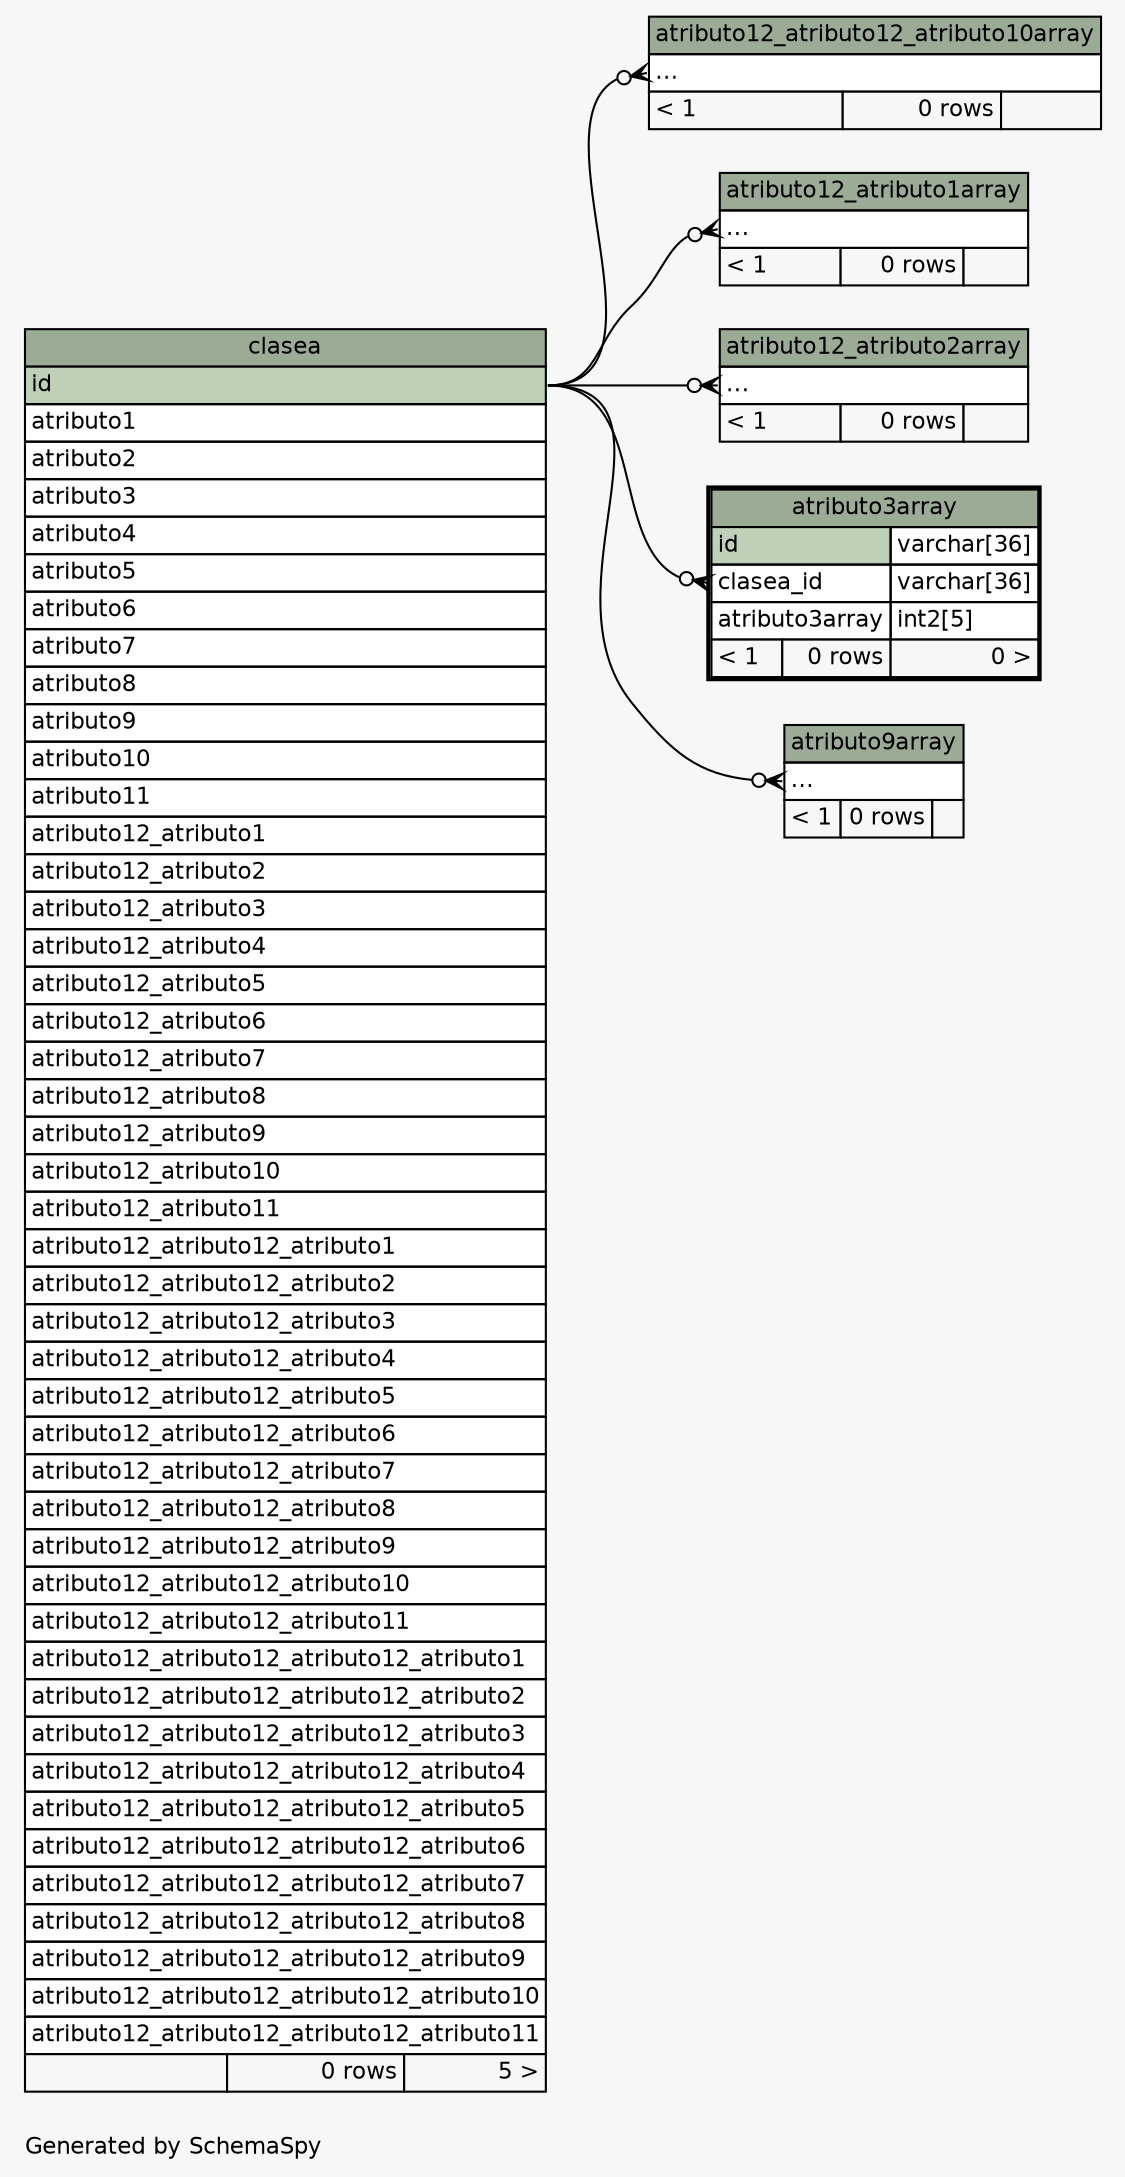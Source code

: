 // dot 2.38.0 on Windows 10 10.0
// SchemaSpy rev 590
digraph "twoDegreesRelationshipsDiagram" {
  graph [
    rankdir="RL"
    bgcolor="#f7f7f7"
    label="\nGenerated by SchemaSpy"
    labeljust="l"
    nodesep="0.18"
    ranksep="0.46"
    fontname="Helvetica"
    fontsize="11"
  ];
  node [
    fontname="Helvetica"
    fontsize="11"
    shape="plaintext"
  ];
  edge [
    arrowsize="0.8"
  ];
  "atributo12_atributo12_atributo10array":"elipses":w -> "clasea":"id":e [arrowhead=none dir=back arrowtail=crowodot];
  "atributo12_atributo1array":"elipses":w -> "clasea":"id":e [arrowhead=none dir=back arrowtail=crowodot];
  "atributo12_atributo2array":"elipses":w -> "clasea":"id":e [arrowhead=none dir=back arrowtail=crowodot];
  "atributo3array":"clasea_id":w -> "clasea":"id":e [arrowhead=none dir=back arrowtail=crowodot];
  "atributo9array":"elipses":w -> "clasea":"id":e [arrowhead=none dir=back arrowtail=crowodot];
  "atributo12_atributo12_atributo10array" [
    label=<
    <TABLE BORDER="0" CELLBORDER="1" CELLSPACING="0" BGCOLOR="#ffffff">
      <TR><TD COLSPAN="3" BGCOLOR="#9bab96" ALIGN="CENTER">atributo12_atributo12_atributo10array</TD></TR>
      <TR><TD PORT="elipses" COLSPAN="3" ALIGN="LEFT">...</TD></TR>
      <TR><TD ALIGN="LEFT" BGCOLOR="#f7f7f7">&lt; 1</TD><TD ALIGN="RIGHT" BGCOLOR="#f7f7f7">0 rows</TD><TD ALIGN="RIGHT" BGCOLOR="#f7f7f7">  </TD></TR>
    </TABLE>>
    URL="atributo12_atributo12_atributo10array.html"
    tooltip="atributo12_atributo12_atributo10array"
  ];
  "atributo12_atributo1array" [
    label=<
    <TABLE BORDER="0" CELLBORDER="1" CELLSPACING="0" BGCOLOR="#ffffff">
      <TR><TD COLSPAN="3" BGCOLOR="#9bab96" ALIGN="CENTER">atributo12_atributo1array</TD></TR>
      <TR><TD PORT="elipses" COLSPAN="3" ALIGN="LEFT">...</TD></TR>
      <TR><TD ALIGN="LEFT" BGCOLOR="#f7f7f7">&lt; 1</TD><TD ALIGN="RIGHT" BGCOLOR="#f7f7f7">0 rows</TD><TD ALIGN="RIGHT" BGCOLOR="#f7f7f7">  </TD></TR>
    </TABLE>>
    URL="atributo12_atributo1array.html"
    tooltip="atributo12_atributo1array"
  ];
  "atributo12_atributo2array" [
    label=<
    <TABLE BORDER="0" CELLBORDER="1" CELLSPACING="0" BGCOLOR="#ffffff">
      <TR><TD COLSPAN="3" BGCOLOR="#9bab96" ALIGN="CENTER">atributo12_atributo2array</TD></TR>
      <TR><TD PORT="elipses" COLSPAN="3" ALIGN="LEFT">...</TD></TR>
      <TR><TD ALIGN="LEFT" BGCOLOR="#f7f7f7">&lt; 1</TD><TD ALIGN="RIGHT" BGCOLOR="#f7f7f7">0 rows</TD><TD ALIGN="RIGHT" BGCOLOR="#f7f7f7">  </TD></TR>
    </TABLE>>
    URL="atributo12_atributo2array.html"
    tooltip="atributo12_atributo2array"
  ];
  "atributo3array" [
    label=<
    <TABLE BORDER="2" CELLBORDER="1" CELLSPACING="0" BGCOLOR="#ffffff">
      <TR><TD COLSPAN="3" BGCOLOR="#9bab96" ALIGN="CENTER">atributo3array</TD></TR>
      <TR><TD PORT="id" COLSPAN="2" BGCOLOR="#bed1b8" ALIGN="LEFT">id</TD><TD PORT="id.type" ALIGN="LEFT">varchar[36]</TD></TR>
      <TR><TD PORT="clasea_id" COLSPAN="2" ALIGN="LEFT">clasea_id</TD><TD PORT="clasea_id.type" ALIGN="LEFT">varchar[36]</TD></TR>
      <TR><TD PORT="atributo3array" COLSPAN="2" ALIGN="LEFT">atributo3array</TD><TD PORT="atributo3array.type" ALIGN="LEFT">int2[5]</TD></TR>
      <TR><TD ALIGN="LEFT" BGCOLOR="#f7f7f7">&lt; 1</TD><TD ALIGN="RIGHT" BGCOLOR="#f7f7f7">0 rows</TD><TD ALIGN="RIGHT" BGCOLOR="#f7f7f7">0 &gt;</TD></TR>
    </TABLE>>
    URL="atributo3array.html"
    tooltip="atributo3array"
  ];
  "atributo9array" [
    label=<
    <TABLE BORDER="0" CELLBORDER="1" CELLSPACING="0" BGCOLOR="#ffffff">
      <TR><TD COLSPAN="3" BGCOLOR="#9bab96" ALIGN="CENTER">atributo9array</TD></TR>
      <TR><TD PORT="elipses" COLSPAN="3" ALIGN="LEFT">...</TD></TR>
      <TR><TD ALIGN="LEFT" BGCOLOR="#f7f7f7">&lt; 1</TD><TD ALIGN="RIGHT" BGCOLOR="#f7f7f7">0 rows</TD><TD ALIGN="RIGHT" BGCOLOR="#f7f7f7">  </TD></TR>
    </TABLE>>
    URL="atributo9array.html"
    tooltip="atributo9array"
  ];
  "clasea" [
    label=<
    <TABLE BORDER="0" CELLBORDER="1" CELLSPACING="0" BGCOLOR="#ffffff">
      <TR><TD COLSPAN="3" BGCOLOR="#9bab96" ALIGN="CENTER">clasea</TD></TR>
      <TR><TD PORT="id" COLSPAN="3" BGCOLOR="#bed1b8" ALIGN="LEFT">id</TD></TR>
      <TR><TD PORT="atributo1" COLSPAN="3" ALIGN="LEFT">atributo1</TD></TR>
      <TR><TD PORT="atributo2" COLSPAN="3" ALIGN="LEFT">atributo2</TD></TR>
      <TR><TD PORT="atributo3" COLSPAN="3" ALIGN="LEFT">atributo3</TD></TR>
      <TR><TD PORT="atributo4" COLSPAN="3" ALIGN="LEFT">atributo4</TD></TR>
      <TR><TD PORT="atributo5" COLSPAN="3" ALIGN="LEFT">atributo5</TD></TR>
      <TR><TD PORT="atributo6" COLSPAN="3" ALIGN="LEFT">atributo6</TD></TR>
      <TR><TD PORT="atributo7" COLSPAN="3" ALIGN="LEFT">atributo7</TD></TR>
      <TR><TD PORT="atributo8" COLSPAN="3" ALIGN="LEFT">atributo8</TD></TR>
      <TR><TD PORT="atributo9" COLSPAN="3" ALIGN="LEFT">atributo9</TD></TR>
      <TR><TD PORT="atributo10" COLSPAN="3" ALIGN="LEFT">atributo10</TD></TR>
      <TR><TD PORT="atributo11" COLSPAN="3" ALIGN="LEFT">atributo11</TD></TR>
      <TR><TD PORT="atributo12_atributo1" COLSPAN="3" ALIGN="LEFT">atributo12_atributo1</TD></TR>
      <TR><TD PORT="atributo12_atributo2" COLSPAN="3" ALIGN="LEFT">atributo12_atributo2</TD></TR>
      <TR><TD PORT="atributo12_atributo3" COLSPAN="3" ALIGN="LEFT">atributo12_atributo3</TD></TR>
      <TR><TD PORT="atributo12_atributo4" COLSPAN="3" ALIGN="LEFT">atributo12_atributo4</TD></TR>
      <TR><TD PORT="atributo12_atributo5" COLSPAN="3" ALIGN="LEFT">atributo12_atributo5</TD></TR>
      <TR><TD PORT="atributo12_atributo6" COLSPAN="3" ALIGN="LEFT">atributo12_atributo6</TD></TR>
      <TR><TD PORT="atributo12_atributo7" COLSPAN="3" ALIGN="LEFT">atributo12_atributo7</TD></TR>
      <TR><TD PORT="atributo12_atributo8" COLSPAN="3" ALIGN="LEFT">atributo12_atributo8</TD></TR>
      <TR><TD PORT="atributo12_atributo9" COLSPAN="3" ALIGN="LEFT">atributo12_atributo9</TD></TR>
      <TR><TD PORT="atributo12_atributo10" COLSPAN="3" ALIGN="LEFT">atributo12_atributo10</TD></TR>
      <TR><TD PORT="atributo12_atributo11" COLSPAN="3" ALIGN="LEFT">atributo12_atributo11</TD></TR>
      <TR><TD PORT="atributo12_atributo12_atributo1" COLSPAN="3" ALIGN="LEFT">atributo12_atributo12_atributo1</TD></TR>
      <TR><TD PORT="atributo12_atributo12_atributo2" COLSPAN="3" ALIGN="LEFT">atributo12_atributo12_atributo2</TD></TR>
      <TR><TD PORT="atributo12_atributo12_atributo3" COLSPAN="3" ALIGN="LEFT">atributo12_atributo12_atributo3</TD></TR>
      <TR><TD PORT="atributo12_atributo12_atributo4" COLSPAN="3" ALIGN="LEFT">atributo12_atributo12_atributo4</TD></TR>
      <TR><TD PORT="atributo12_atributo12_atributo5" COLSPAN="3" ALIGN="LEFT">atributo12_atributo12_atributo5</TD></TR>
      <TR><TD PORT="atributo12_atributo12_atributo6" COLSPAN="3" ALIGN="LEFT">atributo12_atributo12_atributo6</TD></TR>
      <TR><TD PORT="atributo12_atributo12_atributo7" COLSPAN="3" ALIGN="LEFT">atributo12_atributo12_atributo7</TD></TR>
      <TR><TD PORT="atributo12_atributo12_atributo8" COLSPAN="3" ALIGN="LEFT">atributo12_atributo12_atributo8</TD></TR>
      <TR><TD PORT="atributo12_atributo12_atributo9" COLSPAN="3" ALIGN="LEFT">atributo12_atributo12_atributo9</TD></TR>
      <TR><TD PORT="atributo12_atributo12_atributo10" COLSPAN="3" ALIGN="LEFT">atributo12_atributo12_atributo10</TD></TR>
      <TR><TD PORT="atributo12_atributo12_atributo11" COLSPAN="3" ALIGN="LEFT">atributo12_atributo12_atributo11</TD></TR>
      <TR><TD PORT="atributo12_atributo12_atributo12_atributo1" COLSPAN="3" ALIGN="LEFT">atributo12_atributo12_atributo12_atributo1</TD></TR>
      <TR><TD PORT="atributo12_atributo12_atributo12_atributo2" COLSPAN="3" ALIGN="LEFT">atributo12_atributo12_atributo12_atributo2</TD></TR>
      <TR><TD PORT="atributo12_atributo12_atributo12_atributo3" COLSPAN="3" ALIGN="LEFT">atributo12_atributo12_atributo12_atributo3</TD></TR>
      <TR><TD PORT="atributo12_atributo12_atributo12_atributo4" COLSPAN="3" ALIGN="LEFT">atributo12_atributo12_atributo12_atributo4</TD></TR>
      <TR><TD PORT="atributo12_atributo12_atributo12_atributo5" COLSPAN="3" ALIGN="LEFT">atributo12_atributo12_atributo12_atributo5</TD></TR>
      <TR><TD PORT="atributo12_atributo12_atributo12_atributo6" COLSPAN="3" ALIGN="LEFT">atributo12_atributo12_atributo12_atributo6</TD></TR>
      <TR><TD PORT="atributo12_atributo12_atributo12_atributo7" COLSPAN="3" ALIGN="LEFT">atributo12_atributo12_atributo12_atributo7</TD></TR>
      <TR><TD PORT="atributo12_atributo12_atributo12_atributo8" COLSPAN="3" ALIGN="LEFT">atributo12_atributo12_atributo12_atributo8</TD></TR>
      <TR><TD PORT="atributo12_atributo12_atributo12_atributo9" COLSPAN="3" ALIGN="LEFT">atributo12_atributo12_atributo12_atributo9</TD></TR>
      <TR><TD PORT="atributo12_atributo12_atributo12_atributo10" COLSPAN="3" ALIGN="LEFT">atributo12_atributo12_atributo12_atributo10</TD></TR>
      <TR><TD PORT="atributo12_atributo12_atributo12_atributo11" COLSPAN="3" ALIGN="LEFT">atributo12_atributo12_atributo12_atributo11</TD></TR>
      <TR><TD ALIGN="LEFT" BGCOLOR="#f7f7f7">  </TD><TD ALIGN="RIGHT" BGCOLOR="#f7f7f7">0 rows</TD><TD ALIGN="RIGHT" BGCOLOR="#f7f7f7">5 &gt;</TD></TR>
    </TABLE>>
    URL="clasea.html"
    tooltip="clasea"
  ];
}
